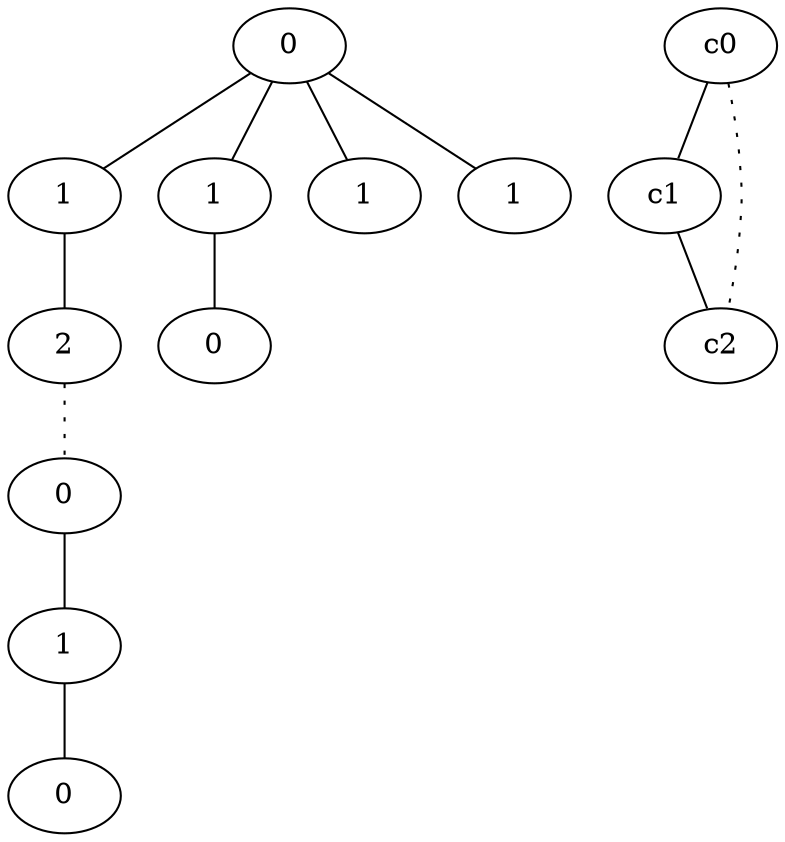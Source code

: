 graph {
a0[label=0];
a1[label=1];
a2[label=2];
a3[label=0];
a4[label=1];
a5[label=0];
a6[label=1];
a7[label=0];
a8[label=1];
a9[label=1];
a0 -- a1;
a0 -- a6;
a0 -- a8;
a0 -- a9;
a1 -- a2;
a2 -- a3 [style=dotted];
a3 -- a4;
a4 -- a5;
a6 -- a7;
c0 -- c1;
c0 -- c2 [style=dotted];
c1 -- c2;
}
